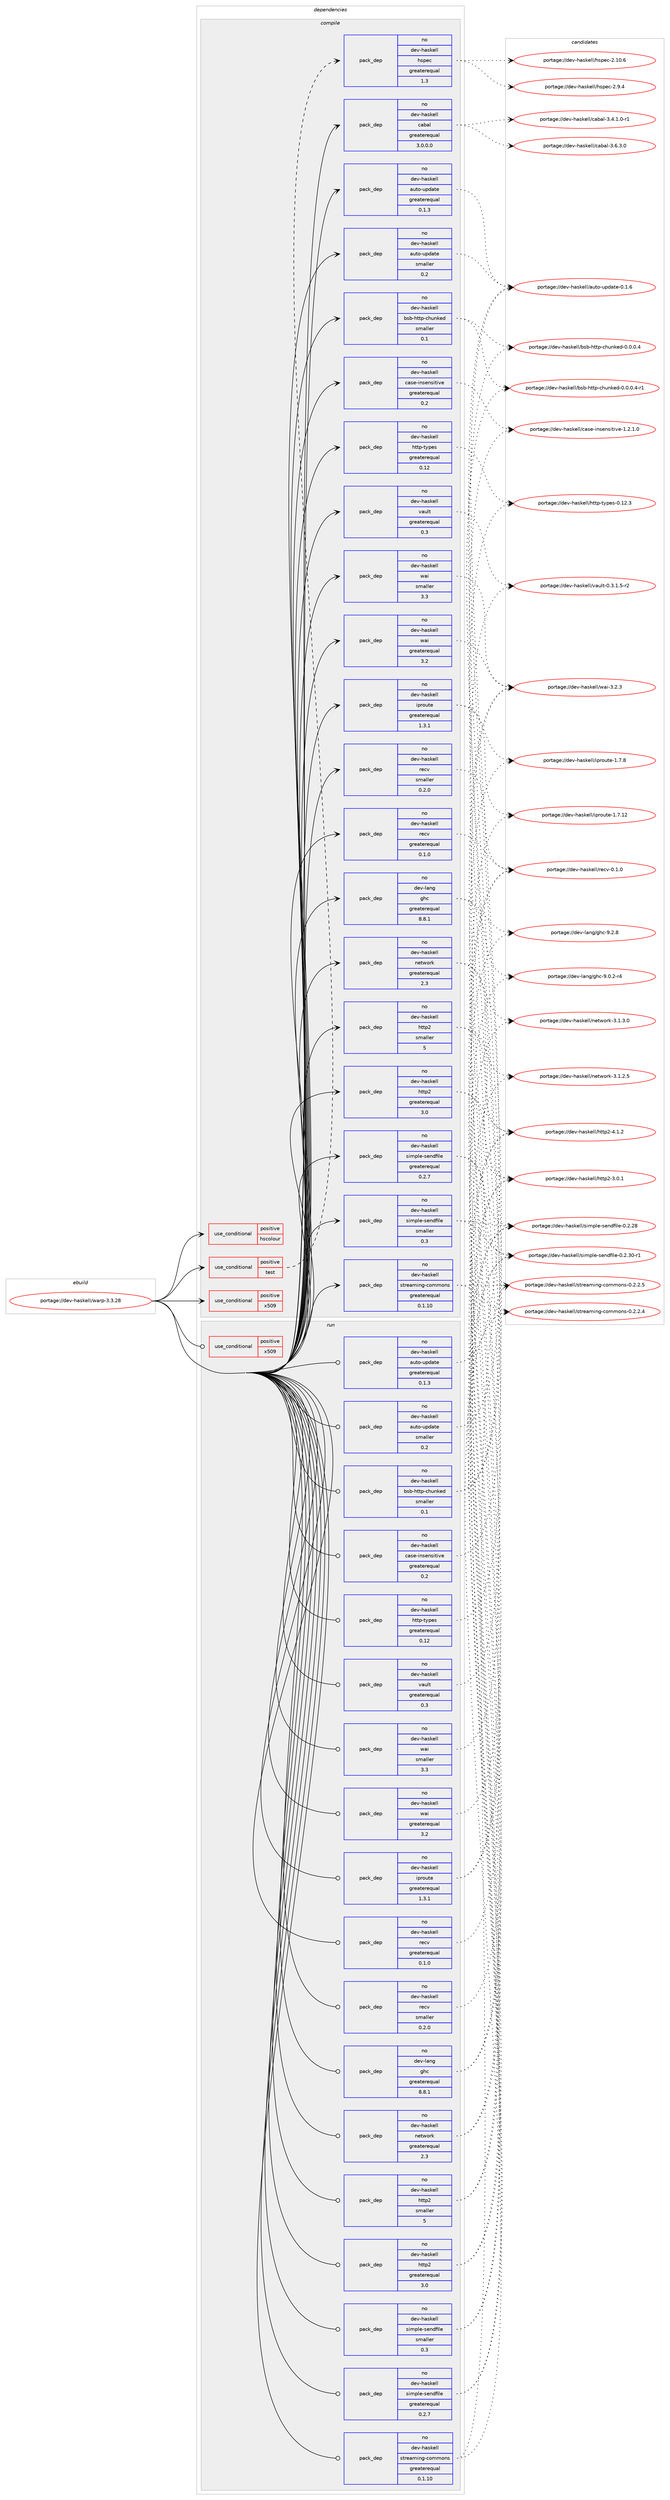 digraph prolog {

# *************
# Graph options
# *************

newrank=true;
concentrate=true;
compound=true;
graph [rankdir=LR,fontname=Helvetica,fontsize=10,ranksep=1.5];#, ranksep=2.5, nodesep=0.2];
edge  [arrowhead=vee];
node  [fontname=Helvetica,fontsize=10];

# **********
# The ebuild
# **********

subgraph cluster_leftcol {
color=gray;
rank=same;
label=<<i>ebuild</i>>;
id [label="portage://dev-haskell/warp-3.3.28", color=red, width=4, href="../dev-haskell/warp-3.3.28.svg"];
}

# ****************
# The dependencies
# ****************

subgraph cluster_midcol {
color=gray;
label=<<i>dependencies</i>>;
subgraph cluster_compile {
fillcolor="#eeeeee";
style=filled;
label=<<i>compile</i>>;
subgraph cond20702 {
dependency45701 [label=<<TABLE BORDER="0" CELLBORDER="1" CELLSPACING="0" CELLPADDING="4"><TR><TD ROWSPAN="3" CELLPADDING="10">use_conditional</TD></TR><TR><TD>positive</TD></TR><TR><TD>hscolour</TD></TR></TABLE>>, shape=none, color=red];
# *** BEGIN UNKNOWN DEPENDENCY TYPE (TODO) ***
# dependency45701 -> package_dependency(portage://dev-haskell/warp-3.3.28,install,no,dev-haskell,hscolour,none,[,,],[],[])
# *** END UNKNOWN DEPENDENCY TYPE (TODO) ***

}
id:e -> dependency45701:w [weight=20,style="solid",arrowhead="vee"];
subgraph cond20703 {
dependency45702 [label=<<TABLE BORDER="0" CELLBORDER="1" CELLSPACING="0" CELLPADDING="4"><TR><TD ROWSPAN="3" CELLPADDING="10">use_conditional</TD></TR><TR><TD>positive</TD></TR><TR><TD>test</TD></TR></TABLE>>, shape=none, color=red];
subgraph pack23977 {
dependency45703 [label=<<TABLE BORDER="0" CELLBORDER="1" CELLSPACING="0" CELLPADDING="4" WIDTH="220"><TR><TD ROWSPAN="6" CELLPADDING="30">pack_dep</TD></TR><TR><TD WIDTH="110">no</TD></TR><TR><TD>dev-haskell</TD></TR><TR><TD>hspec</TD></TR><TR><TD>greaterequal</TD></TR><TR><TD>1.3</TD></TR></TABLE>>, shape=none, color=blue];
}
dependency45702:e -> dependency45703:w [weight=20,style="dashed",arrowhead="vee"];
# *** BEGIN UNKNOWN DEPENDENCY TYPE (TODO) ***
# dependency45702 -> package_dependency(portage://dev-haskell/warp-3.3.28,install,no,dev-haskell,http-client,none,[,,],[],[])
# *** END UNKNOWN DEPENDENCY TYPE (TODO) ***

# *** BEGIN UNKNOWN DEPENDENCY TYPE (TODO) ***
# dependency45702 -> package_dependency(portage://dev-haskell/warp-3.3.28,install,no,dev-haskell,quickcheck,none,[,,],[],[])
# *** END UNKNOWN DEPENDENCY TYPE (TODO) ***

}
id:e -> dependency45702:w [weight=20,style="solid",arrowhead="vee"];
subgraph cond20704 {
dependency45704 [label=<<TABLE BORDER="0" CELLBORDER="1" CELLSPACING="0" CELLPADDING="4"><TR><TD ROWSPAN="3" CELLPADDING="10">use_conditional</TD></TR><TR><TD>positive</TD></TR><TR><TD>x509</TD></TR></TABLE>>, shape=none, color=red];
# *** BEGIN UNKNOWN DEPENDENCY TYPE (TODO) ***
# dependency45704 -> package_dependency(portage://dev-haskell/warp-3.3.28,install,no,dev-haskell,crypton-x509,none,[,,],any_same_slot,[use(optenable(profile),none)])
# *** END UNKNOWN DEPENDENCY TYPE (TODO) ***

}
id:e -> dependency45704:w [weight=20,style="solid",arrowhead="vee"];
subgraph pack23978 {
dependency45705 [label=<<TABLE BORDER="0" CELLBORDER="1" CELLSPACING="0" CELLPADDING="4" WIDTH="220"><TR><TD ROWSPAN="6" CELLPADDING="30">pack_dep</TD></TR><TR><TD WIDTH="110">no</TD></TR><TR><TD>dev-haskell</TD></TR><TR><TD>auto-update</TD></TR><TR><TD>greaterequal</TD></TR><TR><TD>0.1.3</TD></TR></TABLE>>, shape=none, color=blue];
}
id:e -> dependency45705:w [weight=20,style="solid",arrowhead="vee"];
subgraph pack23979 {
dependency45706 [label=<<TABLE BORDER="0" CELLBORDER="1" CELLSPACING="0" CELLPADDING="4" WIDTH="220"><TR><TD ROWSPAN="6" CELLPADDING="30">pack_dep</TD></TR><TR><TD WIDTH="110">no</TD></TR><TR><TD>dev-haskell</TD></TR><TR><TD>auto-update</TD></TR><TR><TD>smaller</TD></TR><TR><TD>0.2</TD></TR></TABLE>>, shape=none, color=blue];
}
id:e -> dependency45706:w [weight=20,style="solid",arrowhead="vee"];
subgraph pack23980 {
dependency45707 [label=<<TABLE BORDER="0" CELLBORDER="1" CELLSPACING="0" CELLPADDING="4" WIDTH="220"><TR><TD ROWSPAN="6" CELLPADDING="30">pack_dep</TD></TR><TR><TD WIDTH="110">no</TD></TR><TR><TD>dev-haskell</TD></TR><TR><TD>bsb-http-chunked</TD></TR><TR><TD>smaller</TD></TR><TR><TD>0.1</TD></TR></TABLE>>, shape=none, color=blue];
}
id:e -> dependency45707:w [weight=20,style="solid",arrowhead="vee"];
subgraph pack23981 {
dependency45708 [label=<<TABLE BORDER="0" CELLBORDER="1" CELLSPACING="0" CELLPADDING="4" WIDTH="220"><TR><TD ROWSPAN="6" CELLPADDING="30">pack_dep</TD></TR><TR><TD WIDTH="110">no</TD></TR><TR><TD>dev-haskell</TD></TR><TR><TD>cabal</TD></TR><TR><TD>greaterequal</TD></TR><TR><TD>3.0.0.0</TD></TR></TABLE>>, shape=none, color=blue];
}
id:e -> dependency45708:w [weight=20,style="solid",arrowhead="vee"];
subgraph pack23982 {
dependency45709 [label=<<TABLE BORDER="0" CELLBORDER="1" CELLSPACING="0" CELLPADDING="4" WIDTH="220"><TR><TD ROWSPAN="6" CELLPADDING="30">pack_dep</TD></TR><TR><TD WIDTH="110">no</TD></TR><TR><TD>dev-haskell</TD></TR><TR><TD>case-insensitive</TD></TR><TR><TD>greaterequal</TD></TR><TR><TD>0.2</TD></TR></TABLE>>, shape=none, color=blue];
}
id:e -> dependency45709:w [weight=20,style="solid",arrowhead="vee"];
# *** BEGIN UNKNOWN DEPENDENCY TYPE (TODO) ***
# id -> package_dependency(portage://dev-haskell/warp-3.3.28,install,no,dev-haskell,hashable,none,[,,],any_same_slot,[use(optenable(profile),none)])
# *** END UNKNOWN DEPENDENCY TYPE (TODO) ***

# *** BEGIN UNKNOWN DEPENDENCY TYPE (TODO) ***
# id -> package_dependency(portage://dev-haskell/warp-3.3.28,install,no,dev-haskell,http-date,none,[,,],any_same_slot,[use(optenable(profile),none)])
# *** END UNKNOWN DEPENDENCY TYPE (TODO) ***

subgraph pack23983 {
dependency45710 [label=<<TABLE BORDER="0" CELLBORDER="1" CELLSPACING="0" CELLPADDING="4" WIDTH="220"><TR><TD ROWSPAN="6" CELLPADDING="30">pack_dep</TD></TR><TR><TD WIDTH="110">no</TD></TR><TR><TD>dev-haskell</TD></TR><TR><TD>http-types</TD></TR><TR><TD>greaterequal</TD></TR><TR><TD>0.12</TD></TR></TABLE>>, shape=none, color=blue];
}
id:e -> dependency45710:w [weight=20,style="solid",arrowhead="vee"];
subgraph pack23984 {
dependency45711 [label=<<TABLE BORDER="0" CELLBORDER="1" CELLSPACING="0" CELLPADDING="4" WIDTH="220"><TR><TD ROWSPAN="6" CELLPADDING="30">pack_dep</TD></TR><TR><TD WIDTH="110">no</TD></TR><TR><TD>dev-haskell</TD></TR><TR><TD>http2</TD></TR><TR><TD>greaterequal</TD></TR><TR><TD>3.0</TD></TR></TABLE>>, shape=none, color=blue];
}
id:e -> dependency45711:w [weight=20,style="solid",arrowhead="vee"];
subgraph pack23985 {
dependency45712 [label=<<TABLE BORDER="0" CELLBORDER="1" CELLSPACING="0" CELLPADDING="4" WIDTH="220"><TR><TD ROWSPAN="6" CELLPADDING="30">pack_dep</TD></TR><TR><TD WIDTH="110">no</TD></TR><TR><TD>dev-haskell</TD></TR><TR><TD>http2</TD></TR><TR><TD>smaller</TD></TR><TR><TD>5</TD></TR></TABLE>>, shape=none, color=blue];
}
id:e -> dependency45712:w [weight=20,style="solid",arrowhead="vee"];
subgraph pack23986 {
dependency45713 [label=<<TABLE BORDER="0" CELLBORDER="1" CELLSPACING="0" CELLPADDING="4" WIDTH="220"><TR><TD ROWSPAN="6" CELLPADDING="30">pack_dep</TD></TR><TR><TD WIDTH="110">no</TD></TR><TR><TD>dev-haskell</TD></TR><TR><TD>iproute</TD></TR><TR><TD>greaterequal</TD></TR><TR><TD>1.3.1</TD></TR></TABLE>>, shape=none, color=blue];
}
id:e -> dependency45713:w [weight=20,style="solid",arrowhead="vee"];
subgraph pack23987 {
dependency45714 [label=<<TABLE BORDER="0" CELLBORDER="1" CELLSPACING="0" CELLPADDING="4" WIDTH="220"><TR><TD ROWSPAN="6" CELLPADDING="30">pack_dep</TD></TR><TR><TD WIDTH="110">no</TD></TR><TR><TD>dev-haskell</TD></TR><TR><TD>network</TD></TR><TR><TD>greaterequal</TD></TR><TR><TD>2.3</TD></TR></TABLE>>, shape=none, color=blue];
}
id:e -> dependency45714:w [weight=20,style="solid",arrowhead="vee"];
subgraph pack23988 {
dependency45715 [label=<<TABLE BORDER="0" CELLBORDER="1" CELLSPACING="0" CELLPADDING="4" WIDTH="220"><TR><TD ROWSPAN="6" CELLPADDING="30">pack_dep</TD></TR><TR><TD WIDTH="110">no</TD></TR><TR><TD>dev-haskell</TD></TR><TR><TD>recv</TD></TR><TR><TD>greaterequal</TD></TR><TR><TD>0.1.0</TD></TR></TABLE>>, shape=none, color=blue];
}
id:e -> dependency45715:w [weight=20,style="solid",arrowhead="vee"];
subgraph pack23989 {
dependency45716 [label=<<TABLE BORDER="0" CELLBORDER="1" CELLSPACING="0" CELLPADDING="4" WIDTH="220"><TR><TD ROWSPAN="6" CELLPADDING="30">pack_dep</TD></TR><TR><TD WIDTH="110">no</TD></TR><TR><TD>dev-haskell</TD></TR><TR><TD>recv</TD></TR><TR><TD>smaller</TD></TR><TR><TD>0.2.0</TD></TR></TABLE>>, shape=none, color=blue];
}
id:e -> dependency45716:w [weight=20,style="solid",arrowhead="vee"];
subgraph pack23990 {
dependency45717 [label=<<TABLE BORDER="0" CELLBORDER="1" CELLSPACING="0" CELLPADDING="4" WIDTH="220"><TR><TD ROWSPAN="6" CELLPADDING="30">pack_dep</TD></TR><TR><TD WIDTH="110">no</TD></TR><TR><TD>dev-haskell</TD></TR><TR><TD>simple-sendfile</TD></TR><TR><TD>greaterequal</TD></TR><TR><TD>0.2.7</TD></TR></TABLE>>, shape=none, color=blue];
}
id:e -> dependency45717:w [weight=20,style="solid",arrowhead="vee"];
subgraph pack23991 {
dependency45718 [label=<<TABLE BORDER="0" CELLBORDER="1" CELLSPACING="0" CELLPADDING="4" WIDTH="220"><TR><TD ROWSPAN="6" CELLPADDING="30">pack_dep</TD></TR><TR><TD WIDTH="110">no</TD></TR><TR><TD>dev-haskell</TD></TR><TR><TD>simple-sendfile</TD></TR><TR><TD>smaller</TD></TR><TR><TD>0.3</TD></TR></TABLE>>, shape=none, color=blue];
}
id:e -> dependency45718:w [weight=20,style="solid",arrowhead="vee"];
subgraph pack23992 {
dependency45719 [label=<<TABLE BORDER="0" CELLBORDER="1" CELLSPACING="0" CELLPADDING="4" WIDTH="220"><TR><TD ROWSPAN="6" CELLPADDING="30">pack_dep</TD></TR><TR><TD WIDTH="110">no</TD></TR><TR><TD>dev-haskell</TD></TR><TR><TD>streaming-commons</TD></TR><TR><TD>greaterequal</TD></TR><TR><TD>0.1.10</TD></TR></TABLE>>, shape=none, color=blue];
}
id:e -> dependency45719:w [weight=20,style="solid",arrowhead="vee"];
# *** BEGIN UNKNOWN DEPENDENCY TYPE (TODO) ***
# id -> package_dependency(portage://dev-haskell/warp-3.3.28,install,no,dev-haskell,text,none,[,,],any_same_slot,[use(optenable(profile),none)])
# *** END UNKNOWN DEPENDENCY TYPE (TODO) ***

# *** BEGIN UNKNOWN DEPENDENCY TYPE (TODO) ***
# id -> package_dependency(portage://dev-haskell/warp-3.3.28,install,no,dev-haskell,time-manager,none,[,,],any_same_slot,[use(optenable(profile),none)])
# *** END UNKNOWN DEPENDENCY TYPE (TODO) ***

# *** BEGIN UNKNOWN DEPENDENCY TYPE (TODO) ***
# id -> package_dependency(portage://dev-haskell/warp-3.3.28,install,no,dev-haskell,unliftio,none,[,,],any_same_slot,[use(optenable(profile),none)])
# *** END UNKNOWN DEPENDENCY TYPE (TODO) ***

subgraph pack23993 {
dependency45720 [label=<<TABLE BORDER="0" CELLBORDER="1" CELLSPACING="0" CELLPADDING="4" WIDTH="220"><TR><TD ROWSPAN="6" CELLPADDING="30">pack_dep</TD></TR><TR><TD WIDTH="110">no</TD></TR><TR><TD>dev-haskell</TD></TR><TR><TD>vault</TD></TR><TR><TD>greaterequal</TD></TR><TR><TD>0.3</TD></TR></TABLE>>, shape=none, color=blue];
}
id:e -> dependency45720:w [weight=20,style="solid",arrowhead="vee"];
subgraph pack23994 {
dependency45721 [label=<<TABLE BORDER="0" CELLBORDER="1" CELLSPACING="0" CELLPADDING="4" WIDTH="220"><TR><TD ROWSPAN="6" CELLPADDING="30">pack_dep</TD></TR><TR><TD WIDTH="110">no</TD></TR><TR><TD>dev-haskell</TD></TR><TR><TD>wai</TD></TR><TR><TD>greaterequal</TD></TR><TR><TD>3.2</TD></TR></TABLE>>, shape=none, color=blue];
}
id:e -> dependency45721:w [weight=20,style="solid",arrowhead="vee"];
subgraph pack23995 {
dependency45722 [label=<<TABLE BORDER="0" CELLBORDER="1" CELLSPACING="0" CELLPADDING="4" WIDTH="220"><TR><TD ROWSPAN="6" CELLPADDING="30">pack_dep</TD></TR><TR><TD WIDTH="110">no</TD></TR><TR><TD>dev-haskell</TD></TR><TR><TD>wai</TD></TR><TR><TD>smaller</TD></TR><TR><TD>3.3</TD></TR></TABLE>>, shape=none, color=blue];
}
id:e -> dependency45722:w [weight=20,style="solid",arrowhead="vee"];
# *** BEGIN UNKNOWN DEPENDENCY TYPE (TODO) ***
# id -> package_dependency(portage://dev-haskell/warp-3.3.28,install,no,dev-haskell,word8,none,[,,],any_same_slot,[use(optenable(profile),none)])
# *** END UNKNOWN DEPENDENCY TYPE (TODO) ***

subgraph pack23996 {
dependency45723 [label=<<TABLE BORDER="0" CELLBORDER="1" CELLSPACING="0" CELLPADDING="4" WIDTH="220"><TR><TD ROWSPAN="6" CELLPADDING="30">pack_dep</TD></TR><TR><TD WIDTH="110">no</TD></TR><TR><TD>dev-lang</TD></TR><TR><TD>ghc</TD></TR><TR><TD>greaterequal</TD></TR><TR><TD>8.8.1</TD></TR></TABLE>>, shape=none, color=blue];
}
id:e -> dependency45723:w [weight=20,style="solid",arrowhead="vee"];
}
subgraph cluster_compileandrun {
fillcolor="#eeeeee";
style=filled;
label=<<i>compile and run</i>>;
}
subgraph cluster_run {
fillcolor="#eeeeee";
style=filled;
label=<<i>run</i>>;
subgraph cond20705 {
dependency45724 [label=<<TABLE BORDER="0" CELLBORDER="1" CELLSPACING="0" CELLPADDING="4"><TR><TD ROWSPAN="3" CELLPADDING="10">use_conditional</TD></TR><TR><TD>positive</TD></TR><TR><TD>x509</TD></TR></TABLE>>, shape=none, color=red];
# *** BEGIN UNKNOWN DEPENDENCY TYPE (TODO) ***
# dependency45724 -> package_dependency(portage://dev-haskell/warp-3.3.28,run,no,dev-haskell,crypton-x509,none,[,,],any_same_slot,[use(optenable(profile),none)])
# *** END UNKNOWN DEPENDENCY TYPE (TODO) ***

}
id:e -> dependency45724:w [weight=20,style="solid",arrowhead="odot"];
subgraph pack23997 {
dependency45725 [label=<<TABLE BORDER="0" CELLBORDER="1" CELLSPACING="0" CELLPADDING="4" WIDTH="220"><TR><TD ROWSPAN="6" CELLPADDING="30">pack_dep</TD></TR><TR><TD WIDTH="110">no</TD></TR><TR><TD>dev-haskell</TD></TR><TR><TD>auto-update</TD></TR><TR><TD>greaterequal</TD></TR><TR><TD>0.1.3</TD></TR></TABLE>>, shape=none, color=blue];
}
id:e -> dependency45725:w [weight=20,style="solid",arrowhead="odot"];
subgraph pack23998 {
dependency45726 [label=<<TABLE BORDER="0" CELLBORDER="1" CELLSPACING="0" CELLPADDING="4" WIDTH="220"><TR><TD ROWSPAN="6" CELLPADDING="30">pack_dep</TD></TR><TR><TD WIDTH="110">no</TD></TR><TR><TD>dev-haskell</TD></TR><TR><TD>auto-update</TD></TR><TR><TD>smaller</TD></TR><TR><TD>0.2</TD></TR></TABLE>>, shape=none, color=blue];
}
id:e -> dependency45726:w [weight=20,style="solid",arrowhead="odot"];
subgraph pack23999 {
dependency45727 [label=<<TABLE BORDER="0" CELLBORDER="1" CELLSPACING="0" CELLPADDING="4" WIDTH="220"><TR><TD ROWSPAN="6" CELLPADDING="30">pack_dep</TD></TR><TR><TD WIDTH="110">no</TD></TR><TR><TD>dev-haskell</TD></TR><TR><TD>bsb-http-chunked</TD></TR><TR><TD>smaller</TD></TR><TR><TD>0.1</TD></TR></TABLE>>, shape=none, color=blue];
}
id:e -> dependency45727:w [weight=20,style="solid",arrowhead="odot"];
subgraph pack24000 {
dependency45728 [label=<<TABLE BORDER="0" CELLBORDER="1" CELLSPACING="0" CELLPADDING="4" WIDTH="220"><TR><TD ROWSPAN="6" CELLPADDING="30">pack_dep</TD></TR><TR><TD WIDTH="110">no</TD></TR><TR><TD>dev-haskell</TD></TR><TR><TD>case-insensitive</TD></TR><TR><TD>greaterequal</TD></TR><TR><TD>0.2</TD></TR></TABLE>>, shape=none, color=blue];
}
id:e -> dependency45728:w [weight=20,style="solid",arrowhead="odot"];
# *** BEGIN UNKNOWN DEPENDENCY TYPE (TODO) ***
# id -> package_dependency(portage://dev-haskell/warp-3.3.28,run,no,dev-haskell,hashable,none,[,,],any_same_slot,[use(optenable(profile),none)])
# *** END UNKNOWN DEPENDENCY TYPE (TODO) ***

# *** BEGIN UNKNOWN DEPENDENCY TYPE (TODO) ***
# id -> package_dependency(portage://dev-haskell/warp-3.3.28,run,no,dev-haskell,http-date,none,[,,],any_same_slot,[use(optenable(profile),none)])
# *** END UNKNOWN DEPENDENCY TYPE (TODO) ***

subgraph pack24001 {
dependency45729 [label=<<TABLE BORDER="0" CELLBORDER="1" CELLSPACING="0" CELLPADDING="4" WIDTH="220"><TR><TD ROWSPAN="6" CELLPADDING="30">pack_dep</TD></TR><TR><TD WIDTH="110">no</TD></TR><TR><TD>dev-haskell</TD></TR><TR><TD>http-types</TD></TR><TR><TD>greaterequal</TD></TR><TR><TD>0.12</TD></TR></TABLE>>, shape=none, color=blue];
}
id:e -> dependency45729:w [weight=20,style="solid",arrowhead="odot"];
subgraph pack24002 {
dependency45730 [label=<<TABLE BORDER="0" CELLBORDER="1" CELLSPACING="0" CELLPADDING="4" WIDTH="220"><TR><TD ROWSPAN="6" CELLPADDING="30">pack_dep</TD></TR><TR><TD WIDTH="110">no</TD></TR><TR><TD>dev-haskell</TD></TR><TR><TD>http2</TD></TR><TR><TD>greaterequal</TD></TR><TR><TD>3.0</TD></TR></TABLE>>, shape=none, color=blue];
}
id:e -> dependency45730:w [weight=20,style="solid",arrowhead="odot"];
subgraph pack24003 {
dependency45731 [label=<<TABLE BORDER="0" CELLBORDER="1" CELLSPACING="0" CELLPADDING="4" WIDTH="220"><TR><TD ROWSPAN="6" CELLPADDING="30">pack_dep</TD></TR><TR><TD WIDTH="110">no</TD></TR><TR><TD>dev-haskell</TD></TR><TR><TD>http2</TD></TR><TR><TD>smaller</TD></TR><TR><TD>5</TD></TR></TABLE>>, shape=none, color=blue];
}
id:e -> dependency45731:w [weight=20,style="solid",arrowhead="odot"];
subgraph pack24004 {
dependency45732 [label=<<TABLE BORDER="0" CELLBORDER="1" CELLSPACING="0" CELLPADDING="4" WIDTH="220"><TR><TD ROWSPAN="6" CELLPADDING="30">pack_dep</TD></TR><TR><TD WIDTH="110">no</TD></TR><TR><TD>dev-haskell</TD></TR><TR><TD>iproute</TD></TR><TR><TD>greaterequal</TD></TR><TR><TD>1.3.1</TD></TR></TABLE>>, shape=none, color=blue];
}
id:e -> dependency45732:w [weight=20,style="solid",arrowhead="odot"];
subgraph pack24005 {
dependency45733 [label=<<TABLE BORDER="0" CELLBORDER="1" CELLSPACING="0" CELLPADDING="4" WIDTH="220"><TR><TD ROWSPAN="6" CELLPADDING="30">pack_dep</TD></TR><TR><TD WIDTH="110">no</TD></TR><TR><TD>dev-haskell</TD></TR><TR><TD>network</TD></TR><TR><TD>greaterequal</TD></TR><TR><TD>2.3</TD></TR></TABLE>>, shape=none, color=blue];
}
id:e -> dependency45733:w [weight=20,style="solid",arrowhead="odot"];
subgraph pack24006 {
dependency45734 [label=<<TABLE BORDER="0" CELLBORDER="1" CELLSPACING="0" CELLPADDING="4" WIDTH="220"><TR><TD ROWSPAN="6" CELLPADDING="30">pack_dep</TD></TR><TR><TD WIDTH="110">no</TD></TR><TR><TD>dev-haskell</TD></TR><TR><TD>recv</TD></TR><TR><TD>greaterequal</TD></TR><TR><TD>0.1.0</TD></TR></TABLE>>, shape=none, color=blue];
}
id:e -> dependency45734:w [weight=20,style="solid",arrowhead="odot"];
subgraph pack24007 {
dependency45735 [label=<<TABLE BORDER="0" CELLBORDER="1" CELLSPACING="0" CELLPADDING="4" WIDTH="220"><TR><TD ROWSPAN="6" CELLPADDING="30">pack_dep</TD></TR><TR><TD WIDTH="110">no</TD></TR><TR><TD>dev-haskell</TD></TR><TR><TD>recv</TD></TR><TR><TD>smaller</TD></TR><TR><TD>0.2.0</TD></TR></TABLE>>, shape=none, color=blue];
}
id:e -> dependency45735:w [weight=20,style="solid",arrowhead="odot"];
subgraph pack24008 {
dependency45736 [label=<<TABLE BORDER="0" CELLBORDER="1" CELLSPACING="0" CELLPADDING="4" WIDTH="220"><TR><TD ROWSPAN="6" CELLPADDING="30">pack_dep</TD></TR><TR><TD WIDTH="110">no</TD></TR><TR><TD>dev-haskell</TD></TR><TR><TD>simple-sendfile</TD></TR><TR><TD>greaterequal</TD></TR><TR><TD>0.2.7</TD></TR></TABLE>>, shape=none, color=blue];
}
id:e -> dependency45736:w [weight=20,style="solid",arrowhead="odot"];
subgraph pack24009 {
dependency45737 [label=<<TABLE BORDER="0" CELLBORDER="1" CELLSPACING="0" CELLPADDING="4" WIDTH="220"><TR><TD ROWSPAN="6" CELLPADDING="30">pack_dep</TD></TR><TR><TD WIDTH="110">no</TD></TR><TR><TD>dev-haskell</TD></TR><TR><TD>simple-sendfile</TD></TR><TR><TD>smaller</TD></TR><TR><TD>0.3</TD></TR></TABLE>>, shape=none, color=blue];
}
id:e -> dependency45737:w [weight=20,style="solid",arrowhead="odot"];
subgraph pack24010 {
dependency45738 [label=<<TABLE BORDER="0" CELLBORDER="1" CELLSPACING="0" CELLPADDING="4" WIDTH="220"><TR><TD ROWSPAN="6" CELLPADDING="30">pack_dep</TD></TR><TR><TD WIDTH="110">no</TD></TR><TR><TD>dev-haskell</TD></TR><TR><TD>streaming-commons</TD></TR><TR><TD>greaterequal</TD></TR><TR><TD>0.1.10</TD></TR></TABLE>>, shape=none, color=blue];
}
id:e -> dependency45738:w [weight=20,style="solid",arrowhead="odot"];
# *** BEGIN UNKNOWN DEPENDENCY TYPE (TODO) ***
# id -> package_dependency(portage://dev-haskell/warp-3.3.28,run,no,dev-haskell,text,none,[,,],any_same_slot,[use(optenable(profile),none)])
# *** END UNKNOWN DEPENDENCY TYPE (TODO) ***

# *** BEGIN UNKNOWN DEPENDENCY TYPE (TODO) ***
# id -> package_dependency(portage://dev-haskell/warp-3.3.28,run,no,dev-haskell,time-manager,none,[,,],any_same_slot,[use(optenable(profile),none)])
# *** END UNKNOWN DEPENDENCY TYPE (TODO) ***

# *** BEGIN UNKNOWN DEPENDENCY TYPE (TODO) ***
# id -> package_dependency(portage://dev-haskell/warp-3.3.28,run,no,dev-haskell,unliftio,none,[,,],any_same_slot,[use(optenable(profile),none)])
# *** END UNKNOWN DEPENDENCY TYPE (TODO) ***

subgraph pack24011 {
dependency45739 [label=<<TABLE BORDER="0" CELLBORDER="1" CELLSPACING="0" CELLPADDING="4" WIDTH="220"><TR><TD ROWSPAN="6" CELLPADDING="30">pack_dep</TD></TR><TR><TD WIDTH="110">no</TD></TR><TR><TD>dev-haskell</TD></TR><TR><TD>vault</TD></TR><TR><TD>greaterequal</TD></TR><TR><TD>0.3</TD></TR></TABLE>>, shape=none, color=blue];
}
id:e -> dependency45739:w [weight=20,style="solid",arrowhead="odot"];
subgraph pack24012 {
dependency45740 [label=<<TABLE BORDER="0" CELLBORDER="1" CELLSPACING="0" CELLPADDING="4" WIDTH="220"><TR><TD ROWSPAN="6" CELLPADDING="30">pack_dep</TD></TR><TR><TD WIDTH="110">no</TD></TR><TR><TD>dev-haskell</TD></TR><TR><TD>wai</TD></TR><TR><TD>greaterequal</TD></TR><TR><TD>3.2</TD></TR></TABLE>>, shape=none, color=blue];
}
id:e -> dependency45740:w [weight=20,style="solid",arrowhead="odot"];
subgraph pack24013 {
dependency45741 [label=<<TABLE BORDER="0" CELLBORDER="1" CELLSPACING="0" CELLPADDING="4" WIDTH="220"><TR><TD ROWSPAN="6" CELLPADDING="30">pack_dep</TD></TR><TR><TD WIDTH="110">no</TD></TR><TR><TD>dev-haskell</TD></TR><TR><TD>wai</TD></TR><TR><TD>smaller</TD></TR><TR><TD>3.3</TD></TR></TABLE>>, shape=none, color=blue];
}
id:e -> dependency45741:w [weight=20,style="solid",arrowhead="odot"];
# *** BEGIN UNKNOWN DEPENDENCY TYPE (TODO) ***
# id -> package_dependency(portage://dev-haskell/warp-3.3.28,run,no,dev-haskell,word8,none,[,,],any_same_slot,[use(optenable(profile),none)])
# *** END UNKNOWN DEPENDENCY TYPE (TODO) ***

subgraph pack24014 {
dependency45742 [label=<<TABLE BORDER="0" CELLBORDER="1" CELLSPACING="0" CELLPADDING="4" WIDTH="220"><TR><TD ROWSPAN="6" CELLPADDING="30">pack_dep</TD></TR><TR><TD WIDTH="110">no</TD></TR><TR><TD>dev-lang</TD></TR><TR><TD>ghc</TD></TR><TR><TD>greaterequal</TD></TR><TR><TD>8.8.1</TD></TR></TABLE>>, shape=none, color=blue];
}
id:e -> dependency45742:w [weight=20,style="solid",arrowhead="odot"];
# *** BEGIN UNKNOWN DEPENDENCY TYPE (TODO) ***
# id -> package_dependency(portage://dev-haskell/warp-3.3.28,run,no,dev-lang,ghc,none,[,,],any_same_slot,[use(optenable(profile),none)])
# *** END UNKNOWN DEPENDENCY TYPE (TODO) ***

}
}

# **************
# The candidates
# **************

subgraph cluster_choices {
rank=same;
color=gray;
label=<<i>candidates</i>>;

subgraph choice23977 {
color=black;
nodesep=1;
choice1001011184510497115107101108108471041151121019945504649484654 [label="portage://dev-haskell/hspec-2.10.6", color=red, width=4,href="../dev-haskell/hspec-2.10.6.svg"];
choice10010111845104971151071011081084710411511210199455046574652 [label="portage://dev-haskell/hspec-2.9.4", color=red, width=4,href="../dev-haskell/hspec-2.9.4.svg"];
dependency45703:e -> choice1001011184510497115107101108108471041151121019945504649484654:w [style=dotted,weight="100"];
dependency45703:e -> choice10010111845104971151071011081084710411511210199455046574652:w [style=dotted,weight="100"];
}
subgraph choice23978 {
color=black;
nodesep=1;
choice100101118451049711510710110810847971171161114511711210097116101454846494654 [label="portage://dev-haskell/auto-update-0.1.6", color=red, width=4,href="../dev-haskell/auto-update-0.1.6.svg"];
dependency45705:e -> choice100101118451049711510710110810847971171161114511711210097116101454846494654:w [style=dotted,weight="100"];
}
subgraph choice23979 {
color=black;
nodesep=1;
choice100101118451049711510710110810847971171161114511711210097116101454846494654 [label="portage://dev-haskell/auto-update-0.1.6", color=red, width=4,href="../dev-haskell/auto-update-0.1.6.svg"];
dependency45706:e -> choice100101118451049711510710110810847971171161114511711210097116101454846494654:w [style=dotted,weight="100"];
}
subgraph choice23980 {
color=black;
nodesep=1;
choice10010111845104971151071011081084798115984510411611611245991041171101071011004548464846484652 [label="portage://dev-haskell/bsb-http-chunked-0.0.0.4", color=red, width=4,href="../dev-haskell/bsb-http-chunked-0.0.0.4.svg"];
choice100101118451049711510710110810847981159845104116116112459910411711010710110045484648464846524511449 [label="portage://dev-haskell/bsb-http-chunked-0.0.0.4-r1", color=red, width=4,href="../dev-haskell/bsb-http-chunked-0.0.0.4-r1.svg"];
dependency45707:e -> choice10010111845104971151071011081084798115984510411611611245991041171101071011004548464846484652:w [style=dotted,weight="100"];
dependency45707:e -> choice100101118451049711510710110810847981159845104116116112459910411711010710110045484648464846524511449:w [style=dotted,weight="100"];
}
subgraph choice23981 {
color=black;
nodesep=1;
choice1001011184510497115107101108108479997989710845514652464946484511449 [label="portage://dev-haskell/cabal-3.4.1.0-r1", color=red, width=4,href="../dev-haskell/cabal-3.4.1.0-r1.svg"];
choice100101118451049711510710110810847999798971084551465446514648 [label="portage://dev-haskell/cabal-3.6.3.0", color=red, width=4,href="../dev-haskell/cabal-3.6.3.0.svg"];
dependency45708:e -> choice1001011184510497115107101108108479997989710845514652464946484511449:w [style=dotted,weight="100"];
dependency45708:e -> choice100101118451049711510710110810847999798971084551465446514648:w [style=dotted,weight="100"];
}
subgraph choice23982 {
color=black;
nodesep=1;
choice1001011184510497115107101108108479997115101451051101151011101151051161051181014549465046494648 [label="portage://dev-haskell/case-insensitive-1.2.1.0", color=red, width=4,href="../dev-haskell/case-insensitive-1.2.1.0.svg"];
dependency45709:e -> choice1001011184510497115107101108108479997115101451051101151011101151051161051181014549465046494648:w [style=dotted,weight="100"];
}
subgraph choice23983 {
color=black;
nodesep=1;
choice1001011184510497115107101108108471041161161124511612111210111545484649504651 [label="portage://dev-haskell/http-types-0.12.3", color=red, width=4,href="../dev-haskell/http-types-0.12.3.svg"];
dependency45710:e -> choice1001011184510497115107101108108471041161161124511612111210111545484649504651:w [style=dotted,weight="100"];
}
subgraph choice23984 {
color=black;
nodesep=1;
choice10010111845104971151071011081084710411611611250455146484649 [label="portage://dev-haskell/http2-3.0.1", color=red, width=4,href="../dev-haskell/http2-3.0.1.svg"];
choice10010111845104971151071011081084710411611611250455246494650 [label="portage://dev-haskell/http2-4.1.2", color=red, width=4,href="../dev-haskell/http2-4.1.2.svg"];
dependency45711:e -> choice10010111845104971151071011081084710411611611250455146484649:w [style=dotted,weight="100"];
dependency45711:e -> choice10010111845104971151071011081084710411611611250455246494650:w [style=dotted,weight="100"];
}
subgraph choice23985 {
color=black;
nodesep=1;
choice10010111845104971151071011081084710411611611250455146484649 [label="portage://dev-haskell/http2-3.0.1", color=red, width=4,href="../dev-haskell/http2-3.0.1.svg"];
choice10010111845104971151071011081084710411611611250455246494650 [label="portage://dev-haskell/http2-4.1.2", color=red, width=4,href="../dev-haskell/http2-4.1.2.svg"];
dependency45712:e -> choice10010111845104971151071011081084710411611611250455146484649:w [style=dotted,weight="100"];
dependency45712:e -> choice10010111845104971151071011081084710411611611250455246494650:w [style=dotted,weight="100"];
}
subgraph choice23986 {
color=black;
nodesep=1;
choice10010111845104971151071011081084710511211411111711610145494655464950 [label="portage://dev-haskell/iproute-1.7.12", color=red, width=4,href="../dev-haskell/iproute-1.7.12.svg"];
choice100101118451049711510710110810847105112114111117116101454946554656 [label="portage://dev-haskell/iproute-1.7.8", color=red, width=4,href="../dev-haskell/iproute-1.7.8.svg"];
dependency45713:e -> choice10010111845104971151071011081084710511211411111711610145494655464950:w [style=dotted,weight="100"];
dependency45713:e -> choice100101118451049711510710110810847105112114111117116101454946554656:w [style=dotted,weight="100"];
}
subgraph choice23987 {
color=black;
nodesep=1;
choice1001011184510497115107101108108471101011161191111141074551464946504653 [label="portage://dev-haskell/network-3.1.2.5", color=red, width=4,href="../dev-haskell/network-3.1.2.5.svg"];
choice1001011184510497115107101108108471101011161191111141074551464946514648 [label="portage://dev-haskell/network-3.1.3.0", color=red, width=4,href="../dev-haskell/network-3.1.3.0.svg"];
dependency45714:e -> choice1001011184510497115107101108108471101011161191111141074551464946504653:w [style=dotted,weight="100"];
dependency45714:e -> choice1001011184510497115107101108108471101011161191111141074551464946514648:w [style=dotted,weight="100"];
}
subgraph choice23988 {
color=black;
nodesep=1;
choice10010111845104971151071011081084711410199118454846494648 [label="portage://dev-haskell/recv-0.1.0", color=red, width=4,href="../dev-haskell/recv-0.1.0.svg"];
dependency45715:e -> choice10010111845104971151071011081084711410199118454846494648:w [style=dotted,weight="100"];
}
subgraph choice23989 {
color=black;
nodesep=1;
choice10010111845104971151071011081084711410199118454846494648 [label="portage://dev-haskell/recv-0.1.0", color=red, width=4,href="../dev-haskell/recv-0.1.0.svg"];
dependency45716:e -> choice10010111845104971151071011081084711410199118454846494648:w [style=dotted,weight="100"];
}
subgraph choice23990 {
color=black;
nodesep=1;
choice1001011184510497115107101108108471151051091121081014511510111010010210510810145484650465056 [label="portage://dev-haskell/simple-sendfile-0.2.28", color=red, width=4,href="../dev-haskell/simple-sendfile-0.2.28.svg"];
choice10010111845104971151071011081084711510510911210810145115101110100102105108101454846504651484511449 [label="portage://dev-haskell/simple-sendfile-0.2.30-r1", color=red, width=4,href="../dev-haskell/simple-sendfile-0.2.30-r1.svg"];
dependency45717:e -> choice1001011184510497115107101108108471151051091121081014511510111010010210510810145484650465056:w [style=dotted,weight="100"];
dependency45717:e -> choice10010111845104971151071011081084711510510911210810145115101110100102105108101454846504651484511449:w [style=dotted,weight="100"];
}
subgraph choice23991 {
color=black;
nodesep=1;
choice1001011184510497115107101108108471151051091121081014511510111010010210510810145484650465056 [label="portage://dev-haskell/simple-sendfile-0.2.28", color=red, width=4,href="../dev-haskell/simple-sendfile-0.2.28.svg"];
choice10010111845104971151071011081084711510510911210810145115101110100102105108101454846504651484511449 [label="portage://dev-haskell/simple-sendfile-0.2.30-r1", color=red, width=4,href="../dev-haskell/simple-sendfile-0.2.30-r1.svg"];
dependency45718:e -> choice1001011184510497115107101108108471151051091121081014511510111010010210510810145484650465056:w [style=dotted,weight="100"];
dependency45718:e -> choice10010111845104971151071011081084711510510911210810145115101110100102105108101454846504651484511449:w [style=dotted,weight="100"];
}
subgraph choice23992 {
color=black;
nodesep=1;
choice1001011184510497115107101108108471151161141019710910511010345991111091091111101154548465046504652 [label="portage://dev-haskell/streaming-commons-0.2.2.4", color=red, width=4,href="../dev-haskell/streaming-commons-0.2.2.4.svg"];
choice1001011184510497115107101108108471151161141019710910511010345991111091091111101154548465046504653 [label="portage://dev-haskell/streaming-commons-0.2.2.5", color=red, width=4,href="../dev-haskell/streaming-commons-0.2.2.5.svg"];
dependency45719:e -> choice1001011184510497115107101108108471151161141019710910511010345991111091091111101154548465046504652:w [style=dotted,weight="100"];
dependency45719:e -> choice1001011184510497115107101108108471151161141019710910511010345991111091091111101154548465046504653:w [style=dotted,weight="100"];
}
subgraph choice23993 {
color=black;
nodesep=1;
choice1001011184510497115107101108108471189711710811645484651464946534511450 [label="portage://dev-haskell/vault-0.3.1.5-r2", color=red, width=4,href="../dev-haskell/vault-0.3.1.5-r2.svg"];
dependency45720:e -> choice1001011184510497115107101108108471189711710811645484651464946534511450:w [style=dotted,weight="100"];
}
subgraph choice23994 {
color=black;
nodesep=1;
choice10010111845104971151071011081084711997105455146504651 [label="portage://dev-haskell/wai-3.2.3", color=red, width=4,href="../dev-haskell/wai-3.2.3.svg"];
dependency45721:e -> choice10010111845104971151071011081084711997105455146504651:w [style=dotted,weight="100"];
}
subgraph choice23995 {
color=black;
nodesep=1;
choice10010111845104971151071011081084711997105455146504651 [label="portage://dev-haskell/wai-3.2.3", color=red, width=4,href="../dev-haskell/wai-3.2.3.svg"];
dependency45722:e -> choice10010111845104971151071011081084711997105455146504651:w [style=dotted,weight="100"];
}
subgraph choice23996 {
color=black;
nodesep=1;
choice100101118451089711010347103104994557464846504511452 [label="portage://dev-lang/ghc-9.0.2-r4", color=red, width=4,href="../dev-lang/ghc-9.0.2-r4.svg"];
choice10010111845108971101034710310499455746504656 [label="portage://dev-lang/ghc-9.2.8", color=red, width=4,href="../dev-lang/ghc-9.2.8.svg"];
dependency45723:e -> choice100101118451089711010347103104994557464846504511452:w [style=dotted,weight="100"];
dependency45723:e -> choice10010111845108971101034710310499455746504656:w [style=dotted,weight="100"];
}
subgraph choice23997 {
color=black;
nodesep=1;
choice100101118451049711510710110810847971171161114511711210097116101454846494654 [label="portage://dev-haskell/auto-update-0.1.6", color=red, width=4,href="../dev-haskell/auto-update-0.1.6.svg"];
dependency45725:e -> choice100101118451049711510710110810847971171161114511711210097116101454846494654:w [style=dotted,weight="100"];
}
subgraph choice23998 {
color=black;
nodesep=1;
choice100101118451049711510710110810847971171161114511711210097116101454846494654 [label="portage://dev-haskell/auto-update-0.1.6", color=red, width=4,href="../dev-haskell/auto-update-0.1.6.svg"];
dependency45726:e -> choice100101118451049711510710110810847971171161114511711210097116101454846494654:w [style=dotted,weight="100"];
}
subgraph choice23999 {
color=black;
nodesep=1;
choice10010111845104971151071011081084798115984510411611611245991041171101071011004548464846484652 [label="portage://dev-haskell/bsb-http-chunked-0.0.0.4", color=red, width=4,href="../dev-haskell/bsb-http-chunked-0.0.0.4.svg"];
choice100101118451049711510710110810847981159845104116116112459910411711010710110045484648464846524511449 [label="portage://dev-haskell/bsb-http-chunked-0.0.0.4-r1", color=red, width=4,href="../dev-haskell/bsb-http-chunked-0.0.0.4-r1.svg"];
dependency45727:e -> choice10010111845104971151071011081084798115984510411611611245991041171101071011004548464846484652:w [style=dotted,weight="100"];
dependency45727:e -> choice100101118451049711510710110810847981159845104116116112459910411711010710110045484648464846524511449:w [style=dotted,weight="100"];
}
subgraph choice24000 {
color=black;
nodesep=1;
choice1001011184510497115107101108108479997115101451051101151011101151051161051181014549465046494648 [label="portage://dev-haskell/case-insensitive-1.2.1.0", color=red, width=4,href="../dev-haskell/case-insensitive-1.2.1.0.svg"];
dependency45728:e -> choice1001011184510497115107101108108479997115101451051101151011101151051161051181014549465046494648:w [style=dotted,weight="100"];
}
subgraph choice24001 {
color=black;
nodesep=1;
choice1001011184510497115107101108108471041161161124511612111210111545484649504651 [label="portage://dev-haskell/http-types-0.12.3", color=red, width=4,href="../dev-haskell/http-types-0.12.3.svg"];
dependency45729:e -> choice1001011184510497115107101108108471041161161124511612111210111545484649504651:w [style=dotted,weight="100"];
}
subgraph choice24002 {
color=black;
nodesep=1;
choice10010111845104971151071011081084710411611611250455146484649 [label="portage://dev-haskell/http2-3.0.1", color=red, width=4,href="../dev-haskell/http2-3.0.1.svg"];
choice10010111845104971151071011081084710411611611250455246494650 [label="portage://dev-haskell/http2-4.1.2", color=red, width=4,href="../dev-haskell/http2-4.1.2.svg"];
dependency45730:e -> choice10010111845104971151071011081084710411611611250455146484649:w [style=dotted,weight="100"];
dependency45730:e -> choice10010111845104971151071011081084710411611611250455246494650:w [style=dotted,weight="100"];
}
subgraph choice24003 {
color=black;
nodesep=1;
choice10010111845104971151071011081084710411611611250455146484649 [label="portage://dev-haskell/http2-3.0.1", color=red, width=4,href="../dev-haskell/http2-3.0.1.svg"];
choice10010111845104971151071011081084710411611611250455246494650 [label="portage://dev-haskell/http2-4.1.2", color=red, width=4,href="../dev-haskell/http2-4.1.2.svg"];
dependency45731:e -> choice10010111845104971151071011081084710411611611250455146484649:w [style=dotted,weight="100"];
dependency45731:e -> choice10010111845104971151071011081084710411611611250455246494650:w [style=dotted,weight="100"];
}
subgraph choice24004 {
color=black;
nodesep=1;
choice10010111845104971151071011081084710511211411111711610145494655464950 [label="portage://dev-haskell/iproute-1.7.12", color=red, width=4,href="../dev-haskell/iproute-1.7.12.svg"];
choice100101118451049711510710110810847105112114111117116101454946554656 [label="portage://dev-haskell/iproute-1.7.8", color=red, width=4,href="../dev-haskell/iproute-1.7.8.svg"];
dependency45732:e -> choice10010111845104971151071011081084710511211411111711610145494655464950:w [style=dotted,weight="100"];
dependency45732:e -> choice100101118451049711510710110810847105112114111117116101454946554656:w [style=dotted,weight="100"];
}
subgraph choice24005 {
color=black;
nodesep=1;
choice1001011184510497115107101108108471101011161191111141074551464946504653 [label="portage://dev-haskell/network-3.1.2.5", color=red, width=4,href="../dev-haskell/network-3.1.2.5.svg"];
choice1001011184510497115107101108108471101011161191111141074551464946514648 [label="portage://dev-haskell/network-3.1.3.0", color=red, width=4,href="../dev-haskell/network-3.1.3.0.svg"];
dependency45733:e -> choice1001011184510497115107101108108471101011161191111141074551464946504653:w [style=dotted,weight="100"];
dependency45733:e -> choice1001011184510497115107101108108471101011161191111141074551464946514648:w [style=dotted,weight="100"];
}
subgraph choice24006 {
color=black;
nodesep=1;
choice10010111845104971151071011081084711410199118454846494648 [label="portage://dev-haskell/recv-0.1.0", color=red, width=4,href="../dev-haskell/recv-0.1.0.svg"];
dependency45734:e -> choice10010111845104971151071011081084711410199118454846494648:w [style=dotted,weight="100"];
}
subgraph choice24007 {
color=black;
nodesep=1;
choice10010111845104971151071011081084711410199118454846494648 [label="portage://dev-haskell/recv-0.1.0", color=red, width=4,href="../dev-haskell/recv-0.1.0.svg"];
dependency45735:e -> choice10010111845104971151071011081084711410199118454846494648:w [style=dotted,weight="100"];
}
subgraph choice24008 {
color=black;
nodesep=1;
choice1001011184510497115107101108108471151051091121081014511510111010010210510810145484650465056 [label="portage://dev-haskell/simple-sendfile-0.2.28", color=red, width=4,href="../dev-haskell/simple-sendfile-0.2.28.svg"];
choice10010111845104971151071011081084711510510911210810145115101110100102105108101454846504651484511449 [label="portage://dev-haskell/simple-sendfile-0.2.30-r1", color=red, width=4,href="../dev-haskell/simple-sendfile-0.2.30-r1.svg"];
dependency45736:e -> choice1001011184510497115107101108108471151051091121081014511510111010010210510810145484650465056:w [style=dotted,weight="100"];
dependency45736:e -> choice10010111845104971151071011081084711510510911210810145115101110100102105108101454846504651484511449:w [style=dotted,weight="100"];
}
subgraph choice24009 {
color=black;
nodesep=1;
choice1001011184510497115107101108108471151051091121081014511510111010010210510810145484650465056 [label="portage://dev-haskell/simple-sendfile-0.2.28", color=red, width=4,href="../dev-haskell/simple-sendfile-0.2.28.svg"];
choice10010111845104971151071011081084711510510911210810145115101110100102105108101454846504651484511449 [label="portage://dev-haskell/simple-sendfile-0.2.30-r1", color=red, width=4,href="../dev-haskell/simple-sendfile-0.2.30-r1.svg"];
dependency45737:e -> choice1001011184510497115107101108108471151051091121081014511510111010010210510810145484650465056:w [style=dotted,weight="100"];
dependency45737:e -> choice10010111845104971151071011081084711510510911210810145115101110100102105108101454846504651484511449:w [style=dotted,weight="100"];
}
subgraph choice24010 {
color=black;
nodesep=1;
choice1001011184510497115107101108108471151161141019710910511010345991111091091111101154548465046504652 [label="portage://dev-haskell/streaming-commons-0.2.2.4", color=red, width=4,href="../dev-haskell/streaming-commons-0.2.2.4.svg"];
choice1001011184510497115107101108108471151161141019710910511010345991111091091111101154548465046504653 [label="portage://dev-haskell/streaming-commons-0.2.2.5", color=red, width=4,href="../dev-haskell/streaming-commons-0.2.2.5.svg"];
dependency45738:e -> choice1001011184510497115107101108108471151161141019710910511010345991111091091111101154548465046504652:w [style=dotted,weight="100"];
dependency45738:e -> choice1001011184510497115107101108108471151161141019710910511010345991111091091111101154548465046504653:w [style=dotted,weight="100"];
}
subgraph choice24011 {
color=black;
nodesep=1;
choice1001011184510497115107101108108471189711710811645484651464946534511450 [label="portage://dev-haskell/vault-0.3.1.5-r2", color=red, width=4,href="../dev-haskell/vault-0.3.1.5-r2.svg"];
dependency45739:e -> choice1001011184510497115107101108108471189711710811645484651464946534511450:w [style=dotted,weight="100"];
}
subgraph choice24012 {
color=black;
nodesep=1;
choice10010111845104971151071011081084711997105455146504651 [label="portage://dev-haskell/wai-3.2.3", color=red, width=4,href="../dev-haskell/wai-3.2.3.svg"];
dependency45740:e -> choice10010111845104971151071011081084711997105455146504651:w [style=dotted,weight="100"];
}
subgraph choice24013 {
color=black;
nodesep=1;
choice10010111845104971151071011081084711997105455146504651 [label="portage://dev-haskell/wai-3.2.3", color=red, width=4,href="../dev-haskell/wai-3.2.3.svg"];
dependency45741:e -> choice10010111845104971151071011081084711997105455146504651:w [style=dotted,weight="100"];
}
subgraph choice24014 {
color=black;
nodesep=1;
choice100101118451089711010347103104994557464846504511452 [label="portage://dev-lang/ghc-9.0.2-r4", color=red, width=4,href="../dev-lang/ghc-9.0.2-r4.svg"];
choice10010111845108971101034710310499455746504656 [label="portage://dev-lang/ghc-9.2.8", color=red, width=4,href="../dev-lang/ghc-9.2.8.svg"];
dependency45742:e -> choice100101118451089711010347103104994557464846504511452:w [style=dotted,weight="100"];
dependency45742:e -> choice10010111845108971101034710310499455746504656:w [style=dotted,weight="100"];
}
}

}
